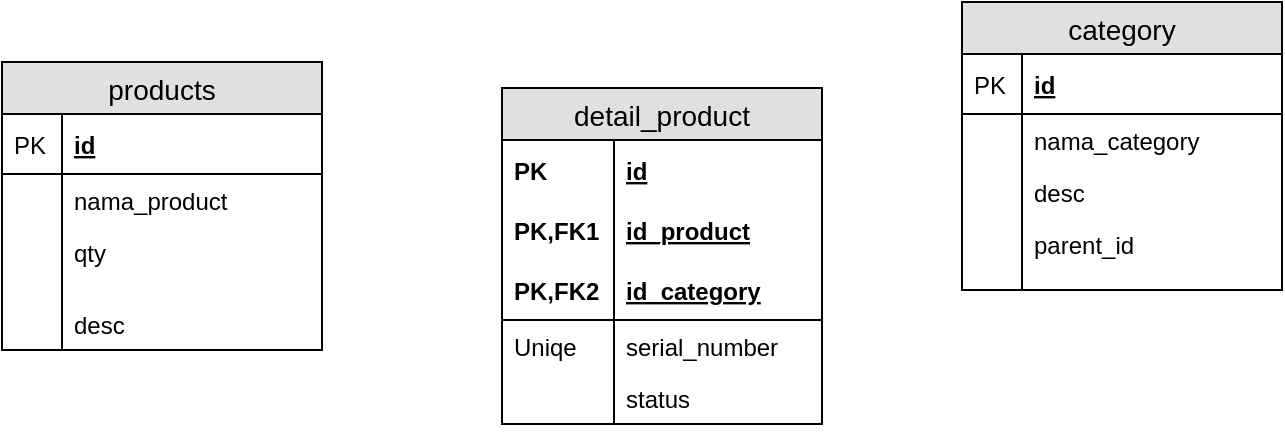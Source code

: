 <mxfile version="12.7.9" type="device"><diagram id="IwroCMWCDv9chqK-fZZM" name="Halaman-1"><mxGraphModel dx="1117" dy="743" grid="1" gridSize="10" guides="1" tooltips="1" connect="1" arrows="1" fold="1" page="1" pageScale="1" pageWidth="827" pageHeight="1169" math="0" shadow="0"><root><mxCell id="0"/><mxCell id="1" parent="0"/><mxCell id="f9KGNo_fi1LYsJVI_alj-1" value="products" style="swimlane;fontStyle=0;childLayout=stackLayout;horizontal=1;startSize=26;fillColor=#e0e0e0;horizontalStack=0;resizeParent=1;resizeParentMax=0;resizeLast=0;collapsible=1;marginBottom=0;swimlaneFillColor=#ffffff;align=center;fontSize=14;" parent="1" vertex="1"><mxGeometry x="150" y="100" width="160" height="144" as="geometry"/></mxCell><mxCell id="f9KGNo_fi1LYsJVI_alj-2" value="id" style="shape=partialRectangle;top=0;left=0;right=0;bottom=1;align=left;verticalAlign=middle;fillColor=none;spacingLeft=34;spacingRight=4;overflow=hidden;rotatable=0;points=[[0,0.5],[1,0.5]];portConstraint=eastwest;dropTarget=0;fontStyle=5;fontSize=12;" parent="f9KGNo_fi1LYsJVI_alj-1" vertex="1"><mxGeometry y="26" width="160" height="30" as="geometry"/></mxCell><mxCell id="f9KGNo_fi1LYsJVI_alj-3" value="PK" style="shape=partialRectangle;top=0;left=0;bottom=0;fillColor=none;align=left;verticalAlign=middle;spacingLeft=4;spacingRight=4;overflow=hidden;rotatable=0;points=[];portConstraint=eastwest;part=1;fontSize=12;" parent="f9KGNo_fi1LYsJVI_alj-2" vertex="1" connectable="0"><mxGeometry width="30" height="30" as="geometry"/></mxCell><mxCell id="f9KGNo_fi1LYsJVI_alj-4" value="nama_product" style="shape=partialRectangle;top=0;left=0;right=0;bottom=0;align=left;verticalAlign=top;fillColor=none;spacingLeft=34;spacingRight=4;overflow=hidden;rotatable=0;points=[[0,0.5],[1,0.5]];portConstraint=eastwest;dropTarget=0;fontSize=12;" parent="f9KGNo_fi1LYsJVI_alj-1" vertex="1"><mxGeometry y="56" width="160" height="26" as="geometry"/></mxCell><mxCell id="f9KGNo_fi1LYsJVI_alj-5" value="" style="shape=partialRectangle;top=0;left=0;bottom=0;fillColor=none;align=left;verticalAlign=top;spacingLeft=4;spacingRight=4;overflow=hidden;rotatable=0;points=[];portConstraint=eastwest;part=1;fontSize=12;" parent="f9KGNo_fi1LYsJVI_alj-4" vertex="1" connectable="0"><mxGeometry width="30" height="26" as="geometry"/></mxCell><mxCell id="f9KGNo_fi1LYsJVI_alj-6" value="qty" style="shape=partialRectangle;top=0;left=0;right=0;bottom=0;align=left;verticalAlign=top;fillColor=none;spacingLeft=34;spacingRight=4;overflow=hidden;rotatable=0;points=[[0,0.5],[1,0.5]];portConstraint=eastwest;dropTarget=0;fontSize=12;" parent="f9KGNo_fi1LYsJVI_alj-1" vertex="1"><mxGeometry y="82" width="160" height="26" as="geometry"/></mxCell><mxCell id="f9KGNo_fi1LYsJVI_alj-7" value="" style="shape=partialRectangle;top=0;left=0;bottom=0;fillColor=none;align=left;verticalAlign=top;spacingLeft=4;spacingRight=4;overflow=hidden;rotatable=0;points=[];portConstraint=eastwest;part=1;fontSize=12;" parent="f9KGNo_fi1LYsJVI_alj-6" vertex="1" connectable="0"><mxGeometry width="30" height="26" as="geometry"/></mxCell><mxCell id="f9KGNo_fi1LYsJVI_alj-10" value="" style="shape=partialRectangle;top=0;left=0;right=0;bottom=0;align=left;verticalAlign=top;fillColor=none;spacingLeft=34;spacingRight=4;overflow=hidden;rotatable=0;points=[[0,0.5],[1,0.5]];portConstraint=eastwest;dropTarget=0;fontSize=12;" parent="f9KGNo_fi1LYsJVI_alj-1" vertex="1"><mxGeometry y="108" width="160" height="10" as="geometry"/></mxCell><mxCell id="f9KGNo_fi1LYsJVI_alj-11" value="" style="shape=partialRectangle;top=0;left=0;bottom=0;fillColor=none;align=left;verticalAlign=top;spacingLeft=4;spacingRight=4;overflow=hidden;rotatable=0;points=[];portConstraint=eastwest;part=1;fontSize=12;" parent="f9KGNo_fi1LYsJVI_alj-10" vertex="1" connectable="0"><mxGeometry width="30" height="10" as="geometry"/></mxCell><mxCell id="f9KGNo_fi1LYsJVI_alj-53" value="desc" style="shape=partialRectangle;top=0;left=0;right=0;bottom=0;align=left;verticalAlign=top;fillColor=none;spacingLeft=34;spacingRight=4;overflow=hidden;rotatable=0;points=[[0,0.5],[1,0.5]];portConstraint=eastwest;dropTarget=0;fontSize=12;" parent="f9KGNo_fi1LYsJVI_alj-1" vertex="1"><mxGeometry y="118" width="160" height="26" as="geometry"/></mxCell><mxCell id="f9KGNo_fi1LYsJVI_alj-54" value="" style="shape=partialRectangle;top=0;left=0;bottom=0;fillColor=none;align=left;verticalAlign=top;spacingLeft=4;spacingRight=4;overflow=hidden;rotatable=0;points=[];portConstraint=eastwest;part=1;fontSize=12;" parent="f9KGNo_fi1LYsJVI_alj-53" vertex="1" connectable="0"><mxGeometry width="30" height="26" as="geometry"/></mxCell><mxCell id="f9KGNo_fi1LYsJVI_alj-12" value="detail_product" style="swimlane;fontStyle=0;childLayout=stackLayout;horizontal=1;startSize=26;fillColor=#e0e0e0;horizontalStack=0;resizeParent=1;resizeParentMax=0;resizeLast=0;collapsible=1;marginBottom=0;swimlaneFillColor=#ffffff;align=center;fontSize=14;" parent="1" vertex="1"><mxGeometry x="400" y="113" width="160" height="168" as="geometry"/></mxCell><mxCell id="f9KGNo_fi1LYsJVI_alj-49" value="id" style="shape=partialRectangle;top=0;left=0;right=0;bottom=0;align=left;verticalAlign=middle;fillColor=none;spacingLeft=60;spacingRight=4;overflow=hidden;rotatable=0;points=[[0,0.5],[1,0.5]];portConstraint=eastwest;dropTarget=0;fontStyle=5;fontSize=12;" parent="f9KGNo_fi1LYsJVI_alj-12" vertex="1"><mxGeometry y="26" width="160" height="30" as="geometry"/></mxCell><mxCell id="f9KGNo_fi1LYsJVI_alj-50" value="PK" style="shape=partialRectangle;fontStyle=1;top=0;left=0;bottom=0;fillColor=none;align=left;verticalAlign=middle;spacingLeft=4;spacingRight=4;overflow=hidden;rotatable=0;points=[];portConstraint=eastwest;part=1;fontSize=12;" parent="f9KGNo_fi1LYsJVI_alj-49" vertex="1" connectable="0"><mxGeometry width="56" height="30" as="geometry"/></mxCell><mxCell id="f9KGNo_fi1LYsJVI_alj-13" value="id_product" style="shape=partialRectangle;top=0;left=0;right=0;bottom=0;align=left;verticalAlign=middle;fillColor=none;spacingLeft=60;spacingRight=4;overflow=hidden;rotatable=0;points=[[0,0.5],[1,0.5]];portConstraint=eastwest;dropTarget=0;fontStyle=5;fontSize=12;" parent="f9KGNo_fi1LYsJVI_alj-12" vertex="1"><mxGeometry y="56" width="160" height="30" as="geometry"/></mxCell><mxCell id="f9KGNo_fi1LYsJVI_alj-14" value="PK,FK1" style="shape=partialRectangle;fontStyle=1;top=0;left=0;bottom=0;fillColor=none;align=left;verticalAlign=middle;spacingLeft=4;spacingRight=4;overflow=hidden;rotatable=0;points=[];portConstraint=eastwest;part=1;fontSize=12;" parent="f9KGNo_fi1LYsJVI_alj-13" vertex="1" connectable="0"><mxGeometry width="56" height="30" as="geometry"/></mxCell><mxCell id="f9KGNo_fi1LYsJVI_alj-15" value="id_category" style="shape=partialRectangle;top=0;left=0;right=0;bottom=1;align=left;verticalAlign=middle;fillColor=none;spacingLeft=60;spacingRight=4;overflow=hidden;rotatable=0;points=[[0,0.5],[1,0.5]];portConstraint=eastwest;dropTarget=0;fontStyle=5;fontSize=12;" parent="f9KGNo_fi1LYsJVI_alj-12" vertex="1"><mxGeometry y="86" width="160" height="30" as="geometry"/></mxCell><mxCell id="f9KGNo_fi1LYsJVI_alj-16" value="PK,FK2" style="shape=partialRectangle;fontStyle=1;top=0;left=0;bottom=0;fillColor=none;align=left;verticalAlign=middle;spacingLeft=4;spacingRight=4;overflow=hidden;rotatable=0;points=[];portConstraint=eastwest;part=1;fontSize=12;" parent="f9KGNo_fi1LYsJVI_alj-15" vertex="1" connectable="0"><mxGeometry width="56" height="30" as="geometry"/></mxCell><mxCell id="f9KGNo_fi1LYsJVI_alj-17" value="serial_number" style="shape=partialRectangle;top=0;left=0;right=0;bottom=0;align=left;verticalAlign=top;fillColor=none;spacingLeft=60;spacingRight=4;overflow=hidden;rotatable=0;points=[[0,0.5],[1,0.5]];portConstraint=eastwest;dropTarget=0;fontSize=12;" parent="f9KGNo_fi1LYsJVI_alj-12" vertex="1"><mxGeometry y="116" width="160" height="26" as="geometry"/></mxCell><mxCell id="f9KGNo_fi1LYsJVI_alj-18" value="Uniqe" style="shape=partialRectangle;top=0;left=0;bottom=0;fillColor=none;align=left;verticalAlign=top;spacingLeft=4;spacingRight=4;overflow=hidden;rotatable=0;points=[];portConstraint=eastwest;part=1;fontSize=12;" parent="f9KGNo_fi1LYsJVI_alj-17" vertex="1" connectable="0"><mxGeometry width="56" height="26" as="geometry"/></mxCell><mxCell id="f9KGNo_fi1LYsJVI_alj-51" value="status" style="shape=partialRectangle;top=0;left=0;right=0;bottom=0;align=left;verticalAlign=top;fillColor=none;spacingLeft=60;spacingRight=4;overflow=hidden;rotatable=0;points=[[0,0.5],[1,0.5]];portConstraint=eastwest;dropTarget=0;fontSize=12;" parent="f9KGNo_fi1LYsJVI_alj-12" vertex="1"><mxGeometry y="142" width="160" height="26" as="geometry"/></mxCell><mxCell id="f9KGNo_fi1LYsJVI_alj-52" value="" style="shape=partialRectangle;top=0;left=0;bottom=0;fillColor=none;align=left;verticalAlign=top;spacingLeft=4;spacingRight=4;overflow=hidden;rotatable=0;points=[];portConstraint=eastwest;part=1;fontSize=12;" parent="f9KGNo_fi1LYsJVI_alj-51" vertex="1" connectable="0"><mxGeometry width="56" height="26" as="geometry"/></mxCell><mxCell id="f9KGNo_fi1LYsJVI_alj-20" value="category" style="swimlane;fontStyle=0;childLayout=stackLayout;horizontal=1;startSize=26;fillColor=#e0e0e0;horizontalStack=0;resizeParent=1;resizeParentMax=0;resizeLast=0;collapsible=1;marginBottom=0;swimlaneFillColor=#ffffff;align=center;fontSize=14;" parent="1" vertex="1"><mxGeometry x="630" y="70" width="160" height="144" as="geometry"/></mxCell><mxCell id="f9KGNo_fi1LYsJVI_alj-21" value="id" style="shape=partialRectangle;top=0;left=0;right=0;bottom=1;align=left;verticalAlign=middle;fillColor=none;spacingLeft=34;spacingRight=4;overflow=hidden;rotatable=0;points=[[0,0.5],[1,0.5]];portConstraint=eastwest;dropTarget=0;fontStyle=5;fontSize=12;" parent="f9KGNo_fi1LYsJVI_alj-20" vertex="1"><mxGeometry y="26" width="160" height="30" as="geometry"/></mxCell><mxCell id="f9KGNo_fi1LYsJVI_alj-22" value="PK" style="shape=partialRectangle;top=0;left=0;bottom=0;fillColor=none;align=left;verticalAlign=middle;spacingLeft=4;spacingRight=4;overflow=hidden;rotatable=0;points=[];portConstraint=eastwest;part=1;fontSize=12;" parent="f9KGNo_fi1LYsJVI_alj-21" vertex="1" connectable="0"><mxGeometry width="30" height="30" as="geometry"/></mxCell><mxCell id="f9KGNo_fi1LYsJVI_alj-23" value="nama_category" style="shape=partialRectangle;top=0;left=0;right=0;bottom=0;align=left;verticalAlign=top;fillColor=none;spacingLeft=34;spacingRight=4;overflow=hidden;rotatable=0;points=[[0,0.5],[1,0.5]];portConstraint=eastwest;dropTarget=0;fontSize=12;" parent="f9KGNo_fi1LYsJVI_alj-20" vertex="1"><mxGeometry y="56" width="160" height="26" as="geometry"/></mxCell><mxCell id="f9KGNo_fi1LYsJVI_alj-24" value="" style="shape=partialRectangle;top=0;left=0;bottom=0;fillColor=none;align=left;verticalAlign=top;spacingLeft=4;spacingRight=4;overflow=hidden;rotatable=0;points=[];portConstraint=eastwest;part=1;fontSize=12;" parent="f9KGNo_fi1LYsJVI_alj-23" vertex="1" connectable="0"><mxGeometry width="30" height="26" as="geometry"/></mxCell><mxCell id="f9KGNo_fi1LYsJVI_alj-25" value="desc" style="shape=partialRectangle;top=0;left=0;right=0;bottom=0;align=left;verticalAlign=top;fillColor=none;spacingLeft=34;spacingRight=4;overflow=hidden;rotatable=0;points=[[0,0.5],[1,0.5]];portConstraint=eastwest;dropTarget=0;fontSize=12;" parent="f9KGNo_fi1LYsJVI_alj-20" vertex="1"><mxGeometry y="82" width="160" height="26" as="geometry"/></mxCell><mxCell id="f9KGNo_fi1LYsJVI_alj-26" value="" style="shape=partialRectangle;top=0;left=0;bottom=0;fillColor=none;align=left;verticalAlign=top;spacingLeft=4;spacingRight=4;overflow=hidden;rotatable=0;points=[];portConstraint=eastwest;part=1;fontSize=12;" parent="f9KGNo_fi1LYsJVI_alj-25" vertex="1" connectable="0"><mxGeometry width="30" height="26" as="geometry"/></mxCell><mxCell id="f9KGNo_fi1LYsJVI_alj-47" value="parent_id" style="shape=partialRectangle;top=0;left=0;right=0;bottom=0;align=left;verticalAlign=top;fillColor=none;spacingLeft=34;spacingRight=4;overflow=hidden;rotatable=0;points=[[0,0.5],[1,0.5]];portConstraint=eastwest;dropTarget=0;fontSize=12;" parent="f9KGNo_fi1LYsJVI_alj-20" vertex="1"><mxGeometry y="108" width="160" height="26" as="geometry"/></mxCell><mxCell id="f9KGNo_fi1LYsJVI_alj-48" value="" style="shape=partialRectangle;top=0;left=0;bottom=0;fillColor=none;align=left;verticalAlign=top;spacingLeft=4;spacingRight=4;overflow=hidden;rotatable=0;points=[];portConstraint=eastwest;part=1;fontSize=12;" parent="f9KGNo_fi1LYsJVI_alj-47" vertex="1" connectable="0"><mxGeometry width="30" height="26" as="geometry"/></mxCell><mxCell id="f9KGNo_fi1LYsJVI_alj-27" value="" style="shape=partialRectangle;top=0;left=0;right=0;bottom=0;align=left;verticalAlign=top;fillColor=none;spacingLeft=34;spacingRight=4;overflow=hidden;rotatable=0;points=[[0,0.5],[1,0.5]];portConstraint=eastwest;dropTarget=0;fontSize=12;" parent="f9KGNo_fi1LYsJVI_alj-20" vertex="1"><mxGeometry y="134" width="160" height="10" as="geometry"/></mxCell><mxCell id="f9KGNo_fi1LYsJVI_alj-28" value="" style="shape=partialRectangle;top=0;left=0;bottom=0;fillColor=none;align=left;verticalAlign=top;spacingLeft=4;spacingRight=4;overflow=hidden;rotatable=0;points=[];portConstraint=eastwest;part=1;fontSize=12;" parent="f9KGNo_fi1LYsJVI_alj-27" vertex="1" connectable="0"><mxGeometry width="30" height="10" as="geometry"/></mxCell></root></mxGraphModel></diagram></mxfile>